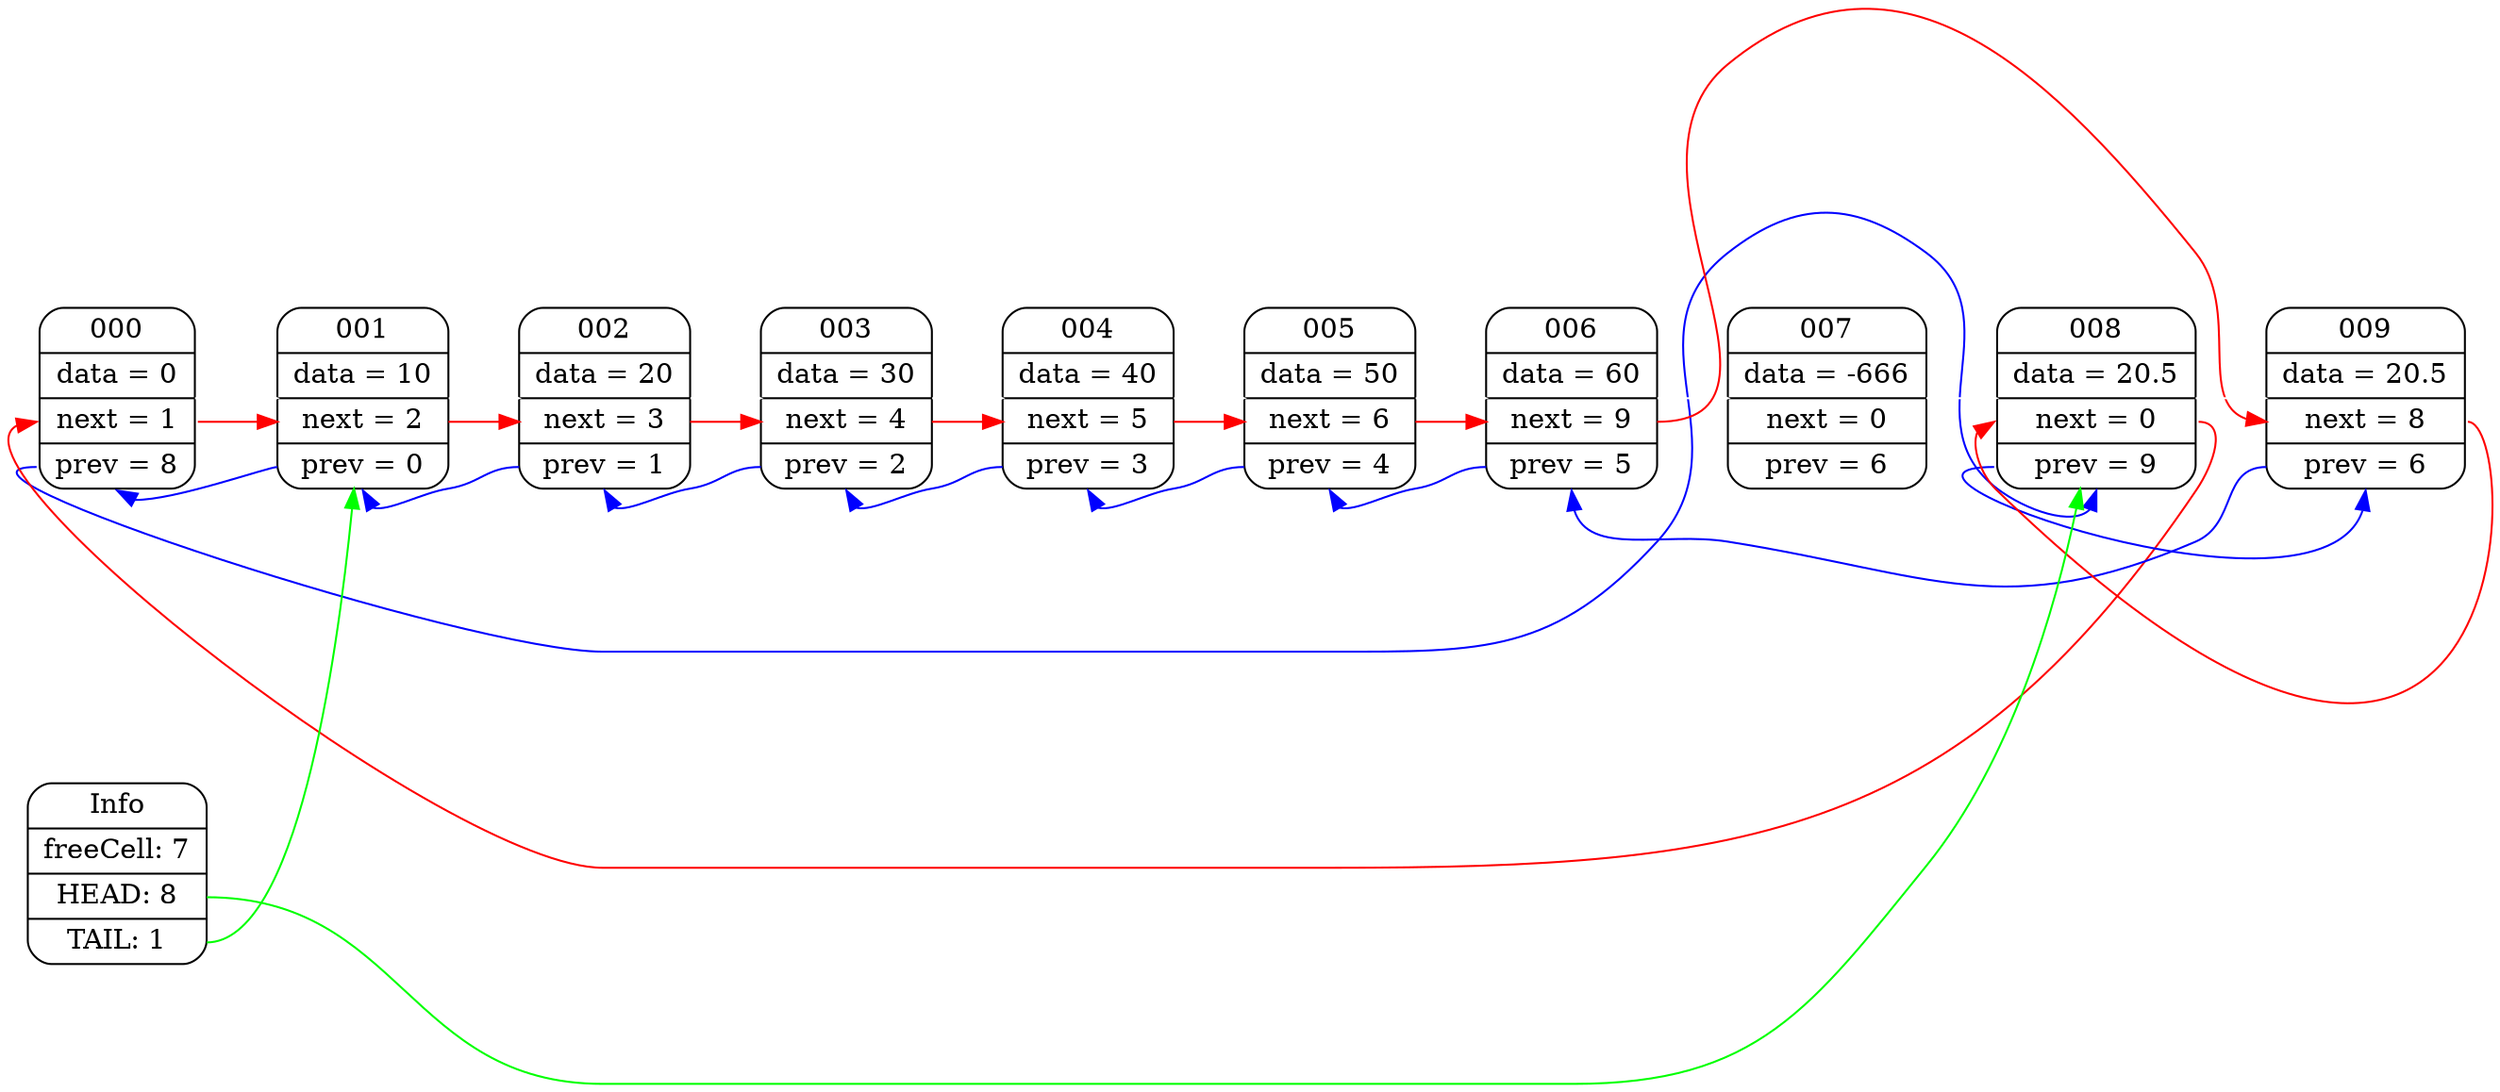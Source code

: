 digraph
{ 
                    rankdir=LR; 
                    overlap=false; 
                    splines=true; 
                    nodesep=0.75; 
                    ranksep=0.5;
node000 [shape=Mrecord label= " 000 | data = 0 | <n0_n> next = 1 | <n0_p> prev = 8 " ];
node001 [shape=Mrecord label= " 001 | data = 10 | <n1_n> next = 2 | <n1_p> prev = 0 " ];
node002 [shape=Mrecord label= " 002 | data = 20 | <n2_n> next = 3 | <n2_p> prev = 1 " ];
node003 [shape=Mrecord label= " 003 | data = 30 | <n3_n> next = 4 | <n3_p> prev = 2 " ];
node004 [shape=Mrecord label= " 004 | data = 40 | <n4_n> next = 5 | <n4_p> prev = 3 " ];
node005 [shape=Mrecord label= " 005 | data = 50 | <n5_n> next = 6 | <n5_p> prev = 4 " ];
node006 [shape=Mrecord label= " 006 | data = 60 | <n6_n> next = 9 | <n6_p> prev = 5 " ];
node007 [shape=Mrecord label= " 007 | data = -666 | <n7_n> next = 0 | <n7_p> prev = 6 " ];
node008 [shape=Mrecord label= " 008 | data = 20.5 | <n8_n> next = 0 | <n8_p> prev = 9 " ];
node009 [shape=Mrecord label= " 009 | data = 20.5 | <n9_n> next = 8 | <n9_p> prev = 6 " ];

info [shape=Mrecord label= " Info | freeCell: 7 | <info_h> HEAD: 8 | <info_t> TAIL: 1 " ];
info:<info_h> -> node008 [ color = green; ]
info:<info_t> -> node001 [ color = green; ]

node000 -> node001 [ weight = 10; color = white; ]
node001 -> node002 [ weight = 10; color = white; ]
node002 -> node003 [ weight = 10; color = white; ]
node003 -> node004 [ weight = 10; color = white; ]
node004 -> node005 [ weight = 10; color = white; ]
node005 -> node006 [ weight = 10; color = white; ]
node006 -> node007 [ weight = 10; color = white; ]
node007 -> node008 [ weight = 10; color = white; ]
node008 -> node009 [ weight = 10; color = white; ]

node000:<n0_p>:w -> node008:<n8_p>:s [ color = blue; minlen=2; constraint=false; ]
node001:<n1_p>:w -> node000:<n0_p>:s [ color = blue; minlen=2; constraint=false; ]
node002:<n2_p>:w -> node001:<n1_p>:s [ color = blue; minlen=2; constraint=false; ]
node003:<n3_p>:w -> node002:<n2_p>:s [ color = blue; minlen=2; constraint=false; ]
node004:<n4_p>:w -> node003:<n3_p>:s [ color = blue; minlen=2; constraint=false; ]
node005:<n5_p>:w -> node004:<n4_p>:s [ color = blue; minlen=2; constraint=false; ]
node006:<n6_p>:w -> node005:<n5_p>:s [ color = blue; minlen=2; constraint=false; ]
node008:<n8_p>:w -> node009:<n9_p>:s [ color = blue; minlen=2; constraint=false; ]
node009:<n9_p>:w -> node006:<n6_p>:s [ color = blue; minlen=2; constraint=false; ]

node000:<n0_n>:e -> node001:<n1_n>:w [ color = red; minlen=2; constraint=false; ]
node001:<n1_n>:e -> node002:<n2_n>:w [ color = red; minlen=2; constraint=false; ]
node002:<n2_n>:e -> node003:<n3_n>:w [ color = red; minlen=2; constraint=false; ]
node003:<n3_n>:e -> node004:<n4_n>:w [ color = red; minlen=2; constraint=false; ]
node004:<n4_n>:e -> node005:<n5_n>:w [ color = red; minlen=2; constraint=false; ]
node005:<n5_n>:e -> node006:<n6_n>:w [ color = red; minlen=2; constraint=false; ]
node006:<n6_n>:e -> node009:<n9_n>:w [ color = red; minlen=2; constraint=false; ]
node008:<n8_n>:e -> node000:<n0_n>:w [ color = red; minlen=2; constraint=false; ]
node009:<n9_n>:e -> node008:<n8_n>:w [ color = red; minlen=2; constraint=false; ]
}